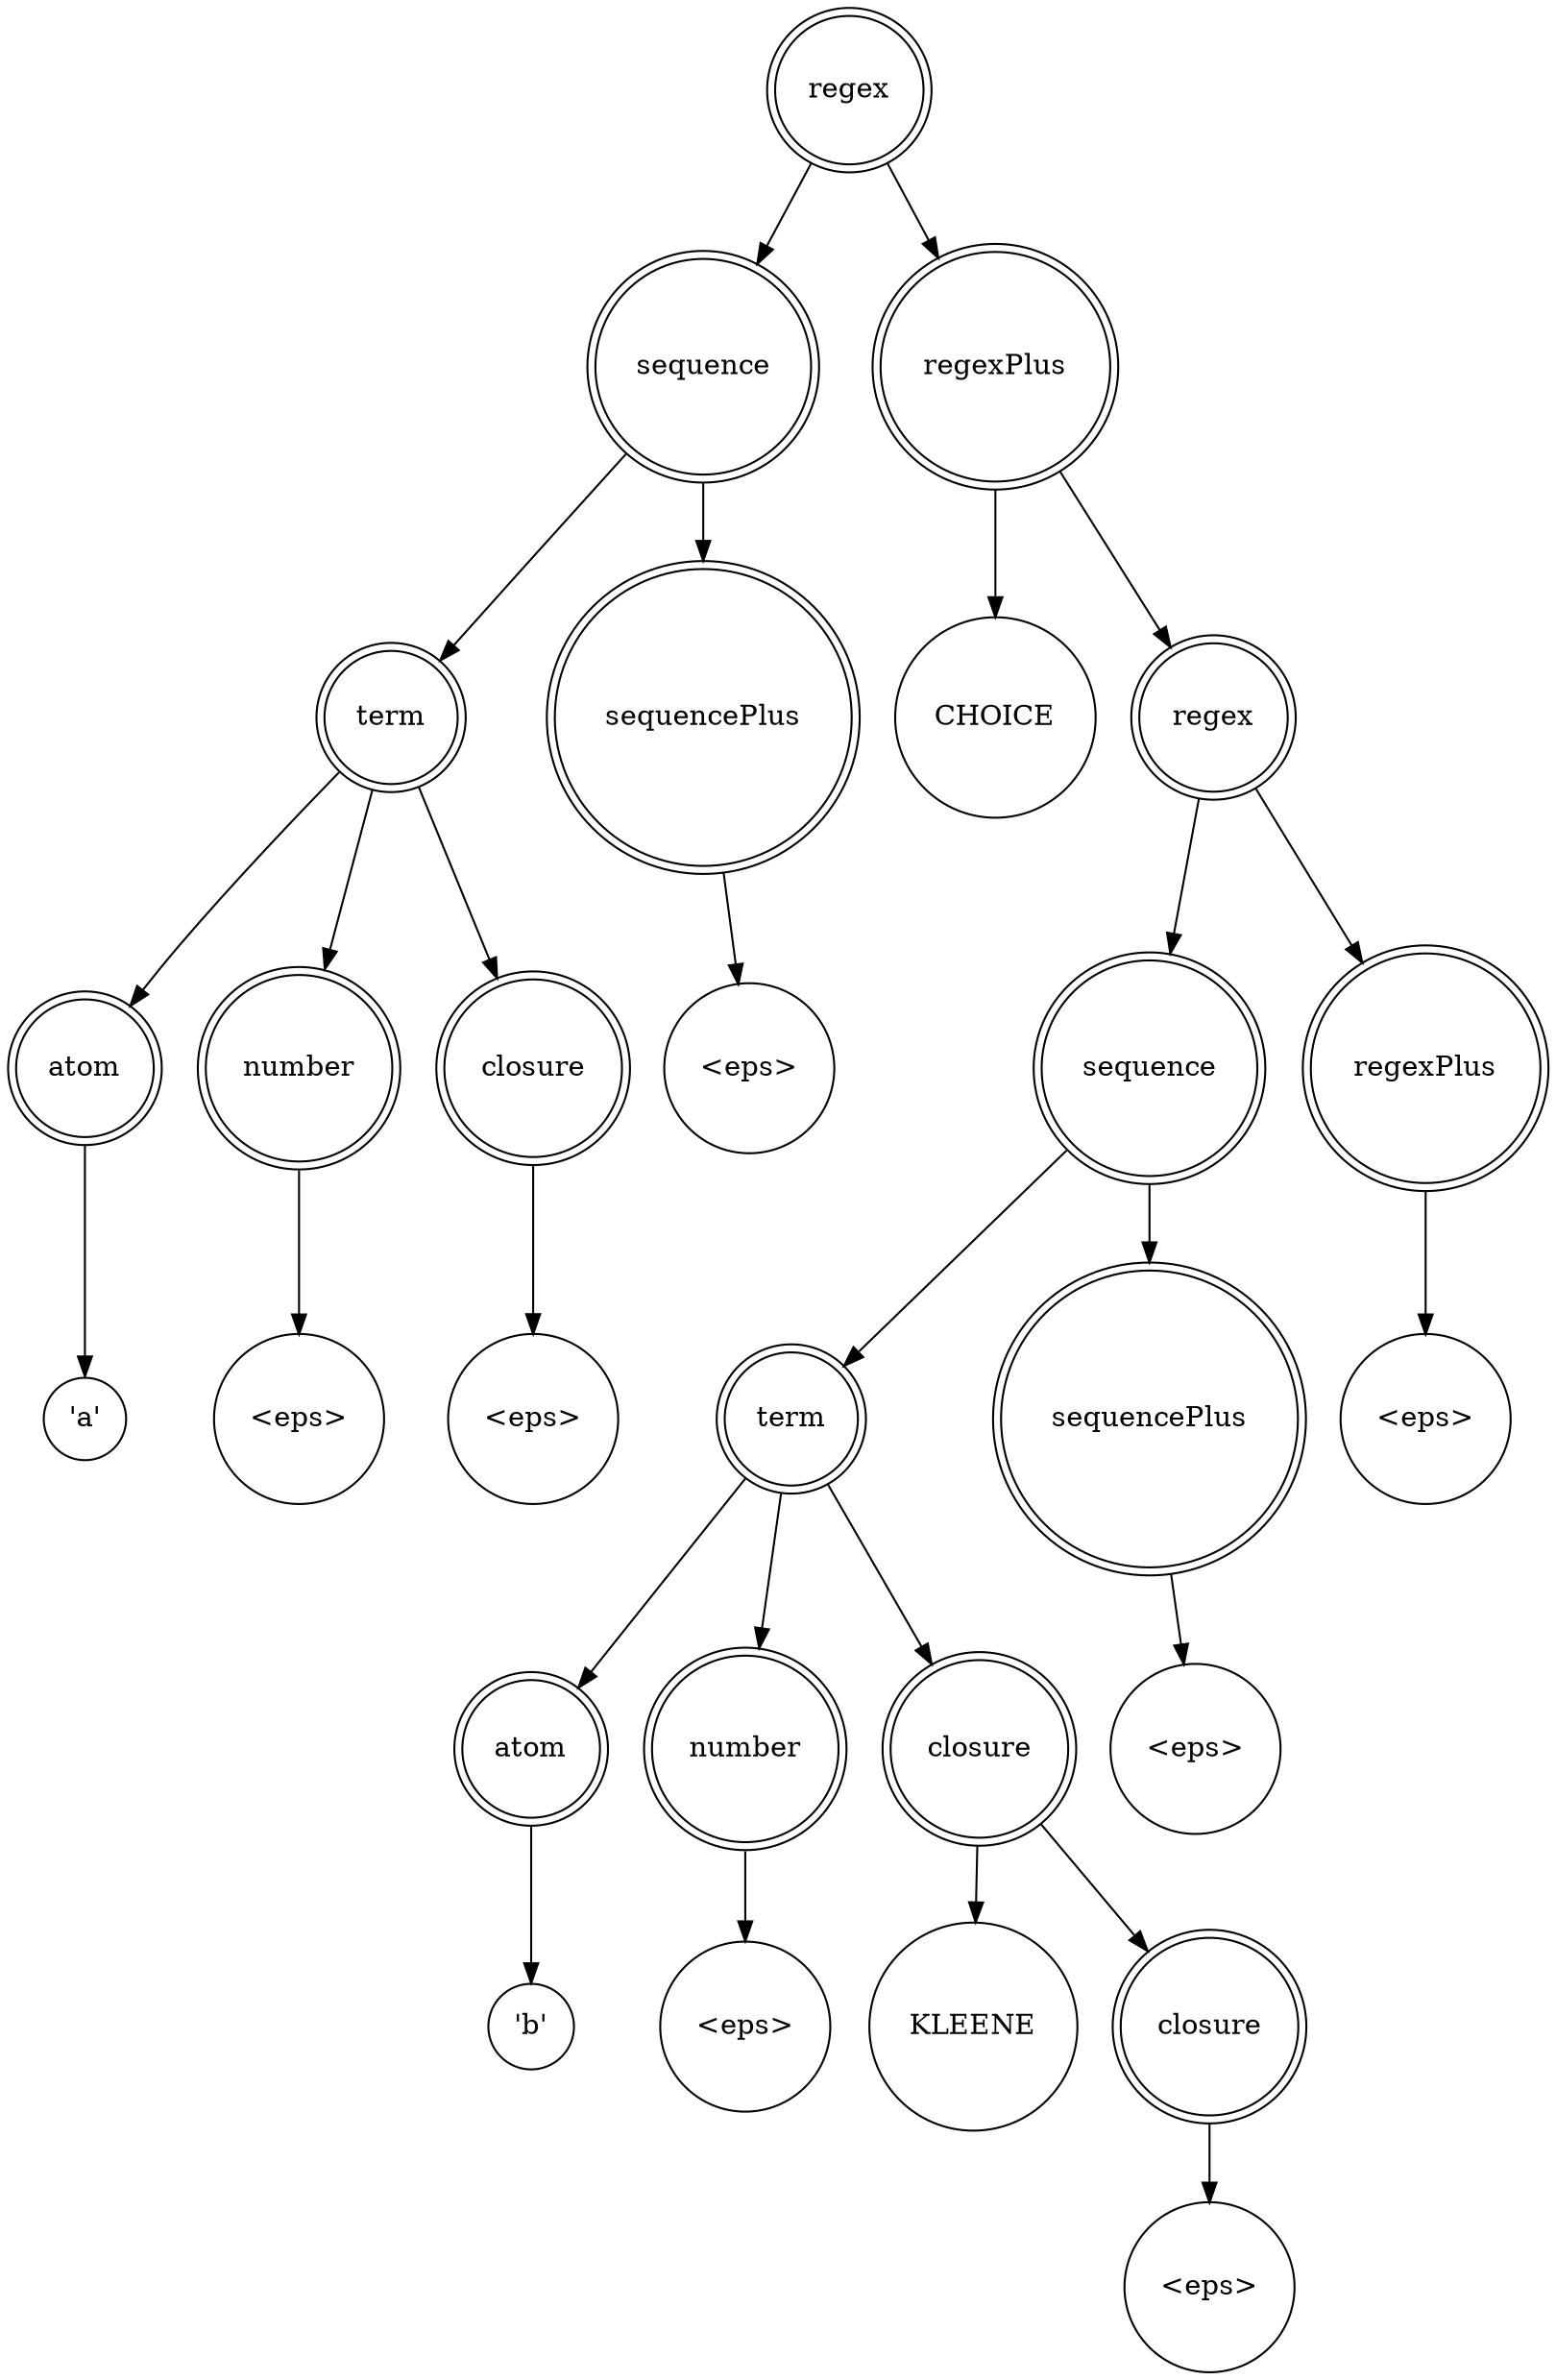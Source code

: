 digraph tree {
	node [shape = doublecircle, label = "regex"]; "[0]"
	node [shape = doublecircle, label = "sequence"]; "[1]"
	node [shape = doublecircle, label = "term"]; "[2]"
	node [shape = doublecircle, label = "atom"]; "[3]"
	node [shape = circle, label = "'a'"]; "[4]"
	"[3]" -> "[4]"
	"[2]" -> "[3]"
	node [shape = doublecircle, label = "number"]; "[5]"
	node [shape = circle, label = "<eps>"]; "[6]"
	"[5]" -> "[6]"
	"[2]" -> "[5]"
	node [shape = doublecircle, label = "closure"]; "[7]"
	node [shape = circle, label = "<eps>"]; "[8]"
	"[7]" -> "[8]"
	"[2]" -> "[7]"
	"[1]" -> "[2]"
	node [shape = doublecircle, label = "sequencePlus"]; "[9]"
	node [shape = circle, label = "<eps>"]; "[10]"
	"[9]" -> "[10]"
	"[1]" -> "[9]"
	"[0]" -> "[1]"
	node [shape = doublecircle, label = "regexPlus"]; "[11]"
	node [shape = circle, label = "CHOICE"]; "[12]"
	"[11]" -> "[12]"
	node [shape = doublecircle, label = "regex"]; "[13]"
	node [shape = doublecircle, label = "sequence"]; "[14]"
	node [shape = doublecircle, label = "term"]; "[15]"
	node [shape = doublecircle, label = "atom"]; "[16]"
	node [shape = circle, label = "'b'"]; "[17]"
	"[16]" -> "[17]"
	"[15]" -> "[16]"
	node [shape = doublecircle, label = "number"]; "[18]"
	node [shape = circle, label = "<eps>"]; "[19]"
	"[18]" -> "[19]"
	"[15]" -> "[18]"
	node [shape = doublecircle, label = "closure"]; "[20]"
	node [shape = circle, label = "KLEENE"]; "[21]"
	"[20]" -> "[21]"
	node [shape = doublecircle, label = "closure"]; "[22]"
	node [shape = circle, label = "<eps>"]; "[23]"
	"[22]" -> "[23]"
	"[20]" -> "[22]"
	"[15]" -> "[20]"
	"[14]" -> "[15]"
	node [shape = doublecircle, label = "sequencePlus"]; "[24]"
	node [shape = circle, label = "<eps>"]; "[25]"
	"[24]" -> "[25]"
	"[14]" -> "[24]"
	"[13]" -> "[14]"
	node [shape = doublecircle, label = "regexPlus"]; "[26]"
	node [shape = circle, label = "<eps>"]; "[27]"
	"[26]" -> "[27]"
	"[13]" -> "[26]"
	"[11]" -> "[13]"
	"[0]" -> "[11]"
}